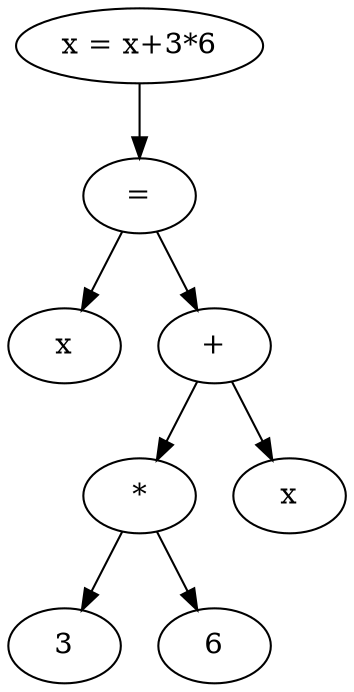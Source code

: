 digraph{
root [label="x = x+3*6"]
root0 [label="="]
root -> root0
root00 [label="x"]
root0 -> root00
root01 [label="+"]
root0 -> root01
root010 [label="*"]
root01 -> root010
root0100 [label="3"]
root010 -> root0100
root0101 [label="6"]
root010 -> root0101
root011 [label="x"]
root01 -> root011
}
